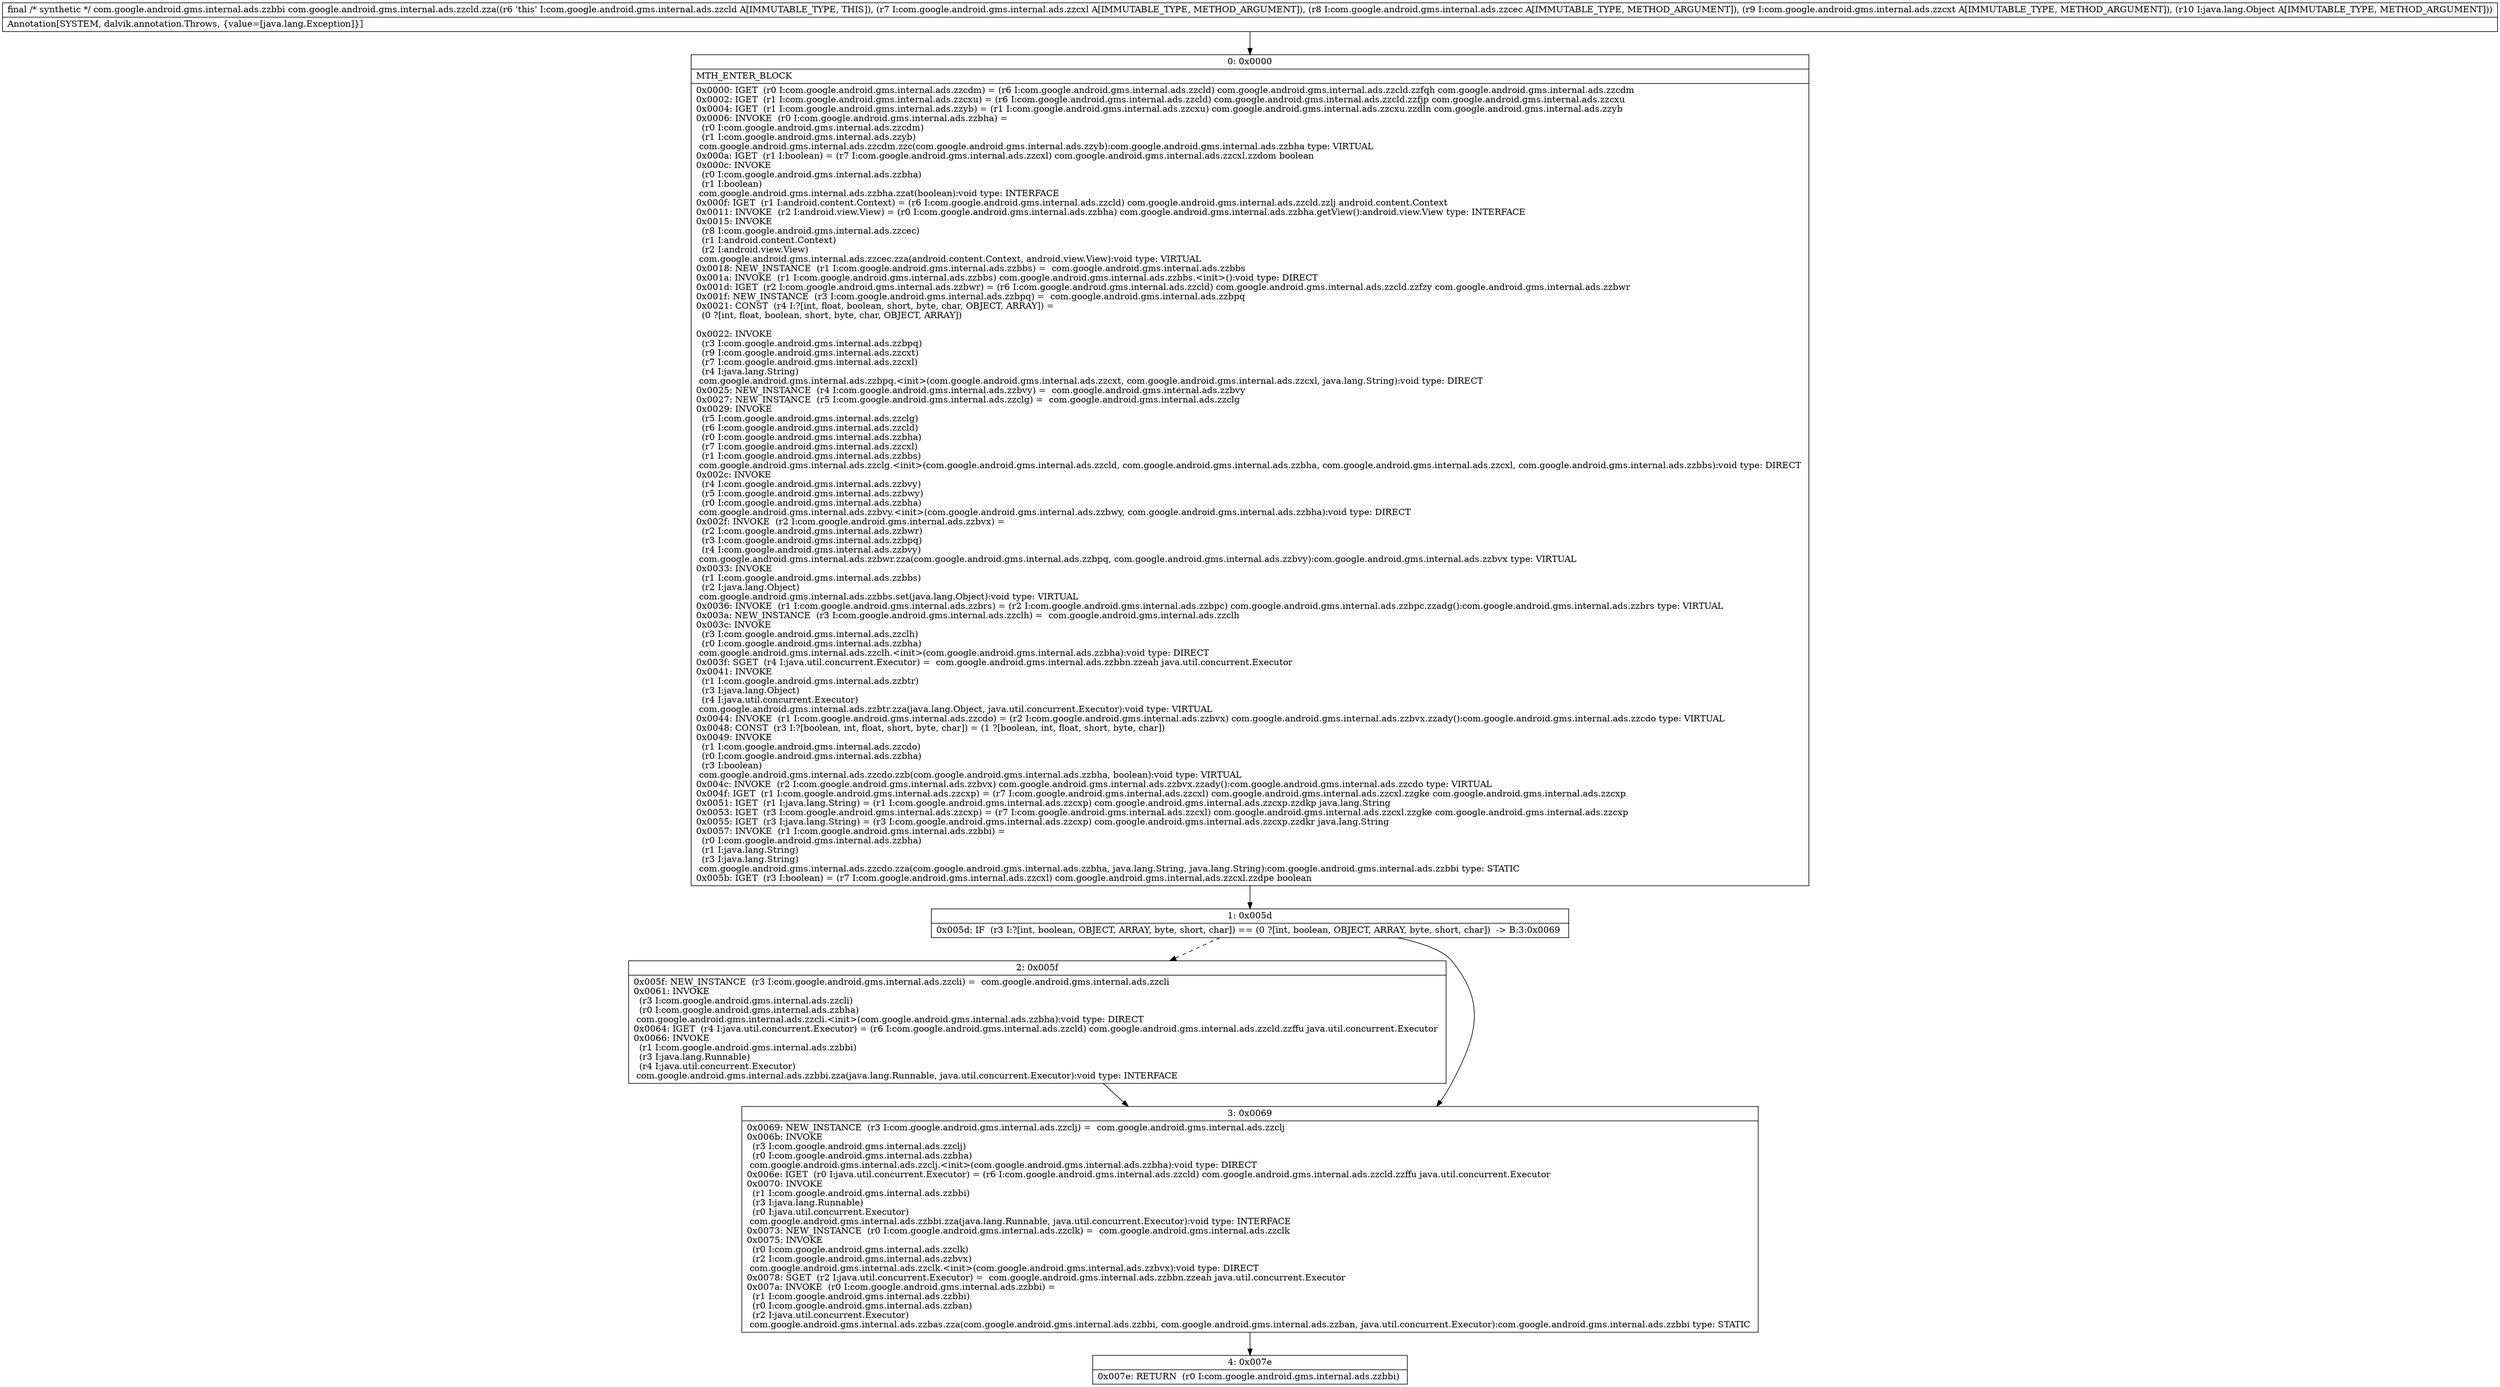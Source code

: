 digraph "CFG forcom.google.android.gms.internal.ads.zzcld.zza(Lcom\/google\/android\/gms\/internal\/ads\/zzcxl;Lcom\/google\/android\/gms\/internal\/ads\/zzcec;Lcom\/google\/android\/gms\/internal\/ads\/zzcxt;Ljava\/lang\/Object;)Lcom\/google\/android\/gms\/internal\/ads\/zzbbi;" {
Node_0 [shape=record,label="{0\:\ 0x0000|MTH_ENTER_BLOCK\l|0x0000: IGET  (r0 I:com.google.android.gms.internal.ads.zzcdm) = (r6 I:com.google.android.gms.internal.ads.zzcld) com.google.android.gms.internal.ads.zzcld.zzfqh com.google.android.gms.internal.ads.zzcdm \l0x0002: IGET  (r1 I:com.google.android.gms.internal.ads.zzcxu) = (r6 I:com.google.android.gms.internal.ads.zzcld) com.google.android.gms.internal.ads.zzcld.zzfjp com.google.android.gms.internal.ads.zzcxu \l0x0004: IGET  (r1 I:com.google.android.gms.internal.ads.zzyb) = (r1 I:com.google.android.gms.internal.ads.zzcxu) com.google.android.gms.internal.ads.zzcxu.zzdln com.google.android.gms.internal.ads.zzyb \l0x0006: INVOKE  (r0 I:com.google.android.gms.internal.ads.zzbha) = \l  (r0 I:com.google.android.gms.internal.ads.zzcdm)\l  (r1 I:com.google.android.gms.internal.ads.zzyb)\l com.google.android.gms.internal.ads.zzcdm.zzc(com.google.android.gms.internal.ads.zzyb):com.google.android.gms.internal.ads.zzbha type: VIRTUAL \l0x000a: IGET  (r1 I:boolean) = (r7 I:com.google.android.gms.internal.ads.zzcxl) com.google.android.gms.internal.ads.zzcxl.zzdom boolean \l0x000c: INVOKE  \l  (r0 I:com.google.android.gms.internal.ads.zzbha)\l  (r1 I:boolean)\l com.google.android.gms.internal.ads.zzbha.zzat(boolean):void type: INTERFACE \l0x000f: IGET  (r1 I:android.content.Context) = (r6 I:com.google.android.gms.internal.ads.zzcld) com.google.android.gms.internal.ads.zzcld.zzlj android.content.Context \l0x0011: INVOKE  (r2 I:android.view.View) = (r0 I:com.google.android.gms.internal.ads.zzbha) com.google.android.gms.internal.ads.zzbha.getView():android.view.View type: INTERFACE \l0x0015: INVOKE  \l  (r8 I:com.google.android.gms.internal.ads.zzcec)\l  (r1 I:android.content.Context)\l  (r2 I:android.view.View)\l com.google.android.gms.internal.ads.zzcec.zza(android.content.Context, android.view.View):void type: VIRTUAL \l0x0018: NEW_INSTANCE  (r1 I:com.google.android.gms.internal.ads.zzbbs) =  com.google.android.gms.internal.ads.zzbbs \l0x001a: INVOKE  (r1 I:com.google.android.gms.internal.ads.zzbbs) com.google.android.gms.internal.ads.zzbbs.\<init\>():void type: DIRECT \l0x001d: IGET  (r2 I:com.google.android.gms.internal.ads.zzbwr) = (r6 I:com.google.android.gms.internal.ads.zzcld) com.google.android.gms.internal.ads.zzcld.zzfzy com.google.android.gms.internal.ads.zzbwr \l0x001f: NEW_INSTANCE  (r3 I:com.google.android.gms.internal.ads.zzbpq) =  com.google.android.gms.internal.ads.zzbpq \l0x0021: CONST  (r4 I:?[int, float, boolean, short, byte, char, OBJECT, ARRAY]) = \l  (0 ?[int, float, boolean, short, byte, char, OBJECT, ARRAY])\l \l0x0022: INVOKE  \l  (r3 I:com.google.android.gms.internal.ads.zzbpq)\l  (r9 I:com.google.android.gms.internal.ads.zzcxt)\l  (r7 I:com.google.android.gms.internal.ads.zzcxl)\l  (r4 I:java.lang.String)\l com.google.android.gms.internal.ads.zzbpq.\<init\>(com.google.android.gms.internal.ads.zzcxt, com.google.android.gms.internal.ads.zzcxl, java.lang.String):void type: DIRECT \l0x0025: NEW_INSTANCE  (r4 I:com.google.android.gms.internal.ads.zzbvy) =  com.google.android.gms.internal.ads.zzbvy \l0x0027: NEW_INSTANCE  (r5 I:com.google.android.gms.internal.ads.zzclg) =  com.google.android.gms.internal.ads.zzclg \l0x0029: INVOKE  \l  (r5 I:com.google.android.gms.internal.ads.zzclg)\l  (r6 I:com.google.android.gms.internal.ads.zzcld)\l  (r0 I:com.google.android.gms.internal.ads.zzbha)\l  (r7 I:com.google.android.gms.internal.ads.zzcxl)\l  (r1 I:com.google.android.gms.internal.ads.zzbbs)\l com.google.android.gms.internal.ads.zzclg.\<init\>(com.google.android.gms.internal.ads.zzcld, com.google.android.gms.internal.ads.zzbha, com.google.android.gms.internal.ads.zzcxl, com.google.android.gms.internal.ads.zzbbs):void type: DIRECT \l0x002c: INVOKE  \l  (r4 I:com.google.android.gms.internal.ads.zzbvy)\l  (r5 I:com.google.android.gms.internal.ads.zzbwy)\l  (r0 I:com.google.android.gms.internal.ads.zzbha)\l com.google.android.gms.internal.ads.zzbvy.\<init\>(com.google.android.gms.internal.ads.zzbwy, com.google.android.gms.internal.ads.zzbha):void type: DIRECT \l0x002f: INVOKE  (r2 I:com.google.android.gms.internal.ads.zzbvx) = \l  (r2 I:com.google.android.gms.internal.ads.zzbwr)\l  (r3 I:com.google.android.gms.internal.ads.zzbpq)\l  (r4 I:com.google.android.gms.internal.ads.zzbvy)\l com.google.android.gms.internal.ads.zzbwr.zza(com.google.android.gms.internal.ads.zzbpq, com.google.android.gms.internal.ads.zzbvy):com.google.android.gms.internal.ads.zzbvx type: VIRTUAL \l0x0033: INVOKE  \l  (r1 I:com.google.android.gms.internal.ads.zzbbs)\l  (r2 I:java.lang.Object)\l com.google.android.gms.internal.ads.zzbbs.set(java.lang.Object):void type: VIRTUAL \l0x0036: INVOKE  (r1 I:com.google.android.gms.internal.ads.zzbrs) = (r2 I:com.google.android.gms.internal.ads.zzbpc) com.google.android.gms.internal.ads.zzbpc.zzadg():com.google.android.gms.internal.ads.zzbrs type: VIRTUAL \l0x003a: NEW_INSTANCE  (r3 I:com.google.android.gms.internal.ads.zzclh) =  com.google.android.gms.internal.ads.zzclh \l0x003c: INVOKE  \l  (r3 I:com.google.android.gms.internal.ads.zzclh)\l  (r0 I:com.google.android.gms.internal.ads.zzbha)\l com.google.android.gms.internal.ads.zzclh.\<init\>(com.google.android.gms.internal.ads.zzbha):void type: DIRECT \l0x003f: SGET  (r4 I:java.util.concurrent.Executor) =  com.google.android.gms.internal.ads.zzbbn.zzeah java.util.concurrent.Executor \l0x0041: INVOKE  \l  (r1 I:com.google.android.gms.internal.ads.zzbtr)\l  (r3 I:java.lang.Object)\l  (r4 I:java.util.concurrent.Executor)\l com.google.android.gms.internal.ads.zzbtr.zza(java.lang.Object, java.util.concurrent.Executor):void type: VIRTUAL \l0x0044: INVOKE  (r1 I:com.google.android.gms.internal.ads.zzcdo) = (r2 I:com.google.android.gms.internal.ads.zzbvx) com.google.android.gms.internal.ads.zzbvx.zzady():com.google.android.gms.internal.ads.zzcdo type: VIRTUAL \l0x0048: CONST  (r3 I:?[boolean, int, float, short, byte, char]) = (1 ?[boolean, int, float, short, byte, char]) \l0x0049: INVOKE  \l  (r1 I:com.google.android.gms.internal.ads.zzcdo)\l  (r0 I:com.google.android.gms.internal.ads.zzbha)\l  (r3 I:boolean)\l com.google.android.gms.internal.ads.zzcdo.zzb(com.google.android.gms.internal.ads.zzbha, boolean):void type: VIRTUAL \l0x004c: INVOKE  (r2 I:com.google.android.gms.internal.ads.zzbvx) com.google.android.gms.internal.ads.zzbvx.zzady():com.google.android.gms.internal.ads.zzcdo type: VIRTUAL \l0x004f: IGET  (r1 I:com.google.android.gms.internal.ads.zzcxp) = (r7 I:com.google.android.gms.internal.ads.zzcxl) com.google.android.gms.internal.ads.zzcxl.zzgke com.google.android.gms.internal.ads.zzcxp \l0x0051: IGET  (r1 I:java.lang.String) = (r1 I:com.google.android.gms.internal.ads.zzcxp) com.google.android.gms.internal.ads.zzcxp.zzdkp java.lang.String \l0x0053: IGET  (r3 I:com.google.android.gms.internal.ads.zzcxp) = (r7 I:com.google.android.gms.internal.ads.zzcxl) com.google.android.gms.internal.ads.zzcxl.zzgke com.google.android.gms.internal.ads.zzcxp \l0x0055: IGET  (r3 I:java.lang.String) = (r3 I:com.google.android.gms.internal.ads.zzcxp) com.google.android.gms.internal.ads.zzcxp.zzdkr java.lang.String \l0x0057: INVOKE  (r1 I:com.google.android.gms.internal.ads.zzbbi) = \l  (r0 I:com.google.android.gms.internal.ads.zzbha)\l  (r1 I:java.lang.String)\l  (r3 I:java.lang.String)\l com.google.android.gms.internal.ads.zzcdo.zza(com.google.android.gms.internal.ads.zzbha, java.lang.String, java.lang.String):com.google.android.gms.internal.ads.zzbbi type: STATIC \l0x005b: IGET  (r3 I:boolean) = (r7 I:com.google.android.gms.internal.ads.zzcxl) com.google.android.gms.internal.ads.zzcxl.zzdpe boolean \l}"];
Node_1 [shape=record,label="{1\:\ 0x005d|0x005d: IF  (r3 I:?[int, boolean, OBJECT, ARRAY, byte, short, char]) == (0 ?[int, boolean, OBJECT, ARRAY, byte, short, char])  \-\> B:3:0x0069 \l}"];
Node_2 [shape=record,label="{2\:\ 0x005f|0x005f: NEW_INSTANCE  (r3 I:com.google.android.gms.internal.ads.zzcli) =  com.google.android.gms.internal.ads.zzcli \l0x0061: INVOKE  \l  (r3 I:com.google.android.gms.internal.ads.zzcli)\l  (r0 I:com.google.android.gms.internal.ads.zzbha)\l com.google.android.gms.internal.ads.zzcli.\<init\>(com.google.android.gms.internal.ads.zzbha):void type: DIRECT \l0x0064: IGET  (r4 I:java.util.concurrent.Executor) = (r6 I:com.google.android.gms.internal.ads.zzcld) com.google.android.gms.internal.ads.zzcld.zzffu java.util.concurrent.Executor \l0x0066: INVOKE  \l  (r1 I:com.google.android.gms.internal.ads.zzbbi)\l  (r3 I:java.lang.Runnable)\l  (r4 I:java.util.concurrent.Executor)\l com.google.android.gms.internal.ads.zzbbi.zza(java.lang.Runnable, java.util.concurrent.Executor):void type: INTERFACE \l}"];
Node_3 [shape=record,label="{3\:\ 0x0069|0x0069: NEW_INSTANCE  (r3 I:com.google.android.gms.internal.ads.zzclj) =  com.google.android.gms.internal.ads.zzclj \l0x006b: INVOKE  \l  (r3 I:com.google.android.gms.internal.ads.zzclj)\l  (r0 I:com.google.android.gms.internal.ads.zzbha)\l com.google.android.gms.internal.ads.zzclj.\<init\>(com.google.android.gms.internal.ads.zzbha):void type: DIRECT \l0x006e: IGET  (r0 I:java.util.concurrent.Executor) = (r6 I:com.google.android.gms.internal.ads.zzcld) com.google.android.gms.internal.ads.zzcld.zzffu java.util.concurrent.Executor \l0x0070: INVOKE  \l  (r1 I:com.google.android.gms.internal.ads.zzbbi)\l  (r3 I:java.lang.Runnable)\l  (r0 I:java.util.concurrent.Executor)\l com.google.android.gms.internal.ads.zzbbi.zza(java.lang.Runnable, java.util.concurrent.Executor):void type: INTERFACE \l0x0073: NEW_INSTANCE  (r0 I:com.google.android.gms.internal.ads.zzclk) =  com.google.android.gms.internal.ads.zzclk \l0x0075: INVOKE  \l  (r0 I:com.google.android.gms.internal.ads.zzclk)\l  (r2 I:com.google.android.gms.internal.ads.zzbvx)\l com.google.android.gms.internal.ads.zzclk.\<init\>(com.google.android.gms.internal.ads.zzbvx):void type: DIRECT \l0x0078: SGET  (r2 I:java.util.concurrent.Executor) =  com.google.android.gms.internal.ads.zzbbn.zzeah java.util.concurrent.Executor \l0x007a: INVOKE  (r0 I:com.google.android.gms.internal.ads.zzbbi) = \l  (r1 I:com.google.android.gms.internal.ads.zzbbi)\l  (r0 I:com.google.android.gms.internal.ads.zzban)\l  (r2 I:java.util.concurrent.Executor)\l com.google.android.gms.internal.ads.zzbas.zza(com.google.android.gms.internal.ads.zzbbi, com.google.android.gms.internal.ads.zzban, java.util.concurrent.Executor):com.google.android.gms.internal.ads.zzbbi type: STATIC \l}"];
Node_4 [shape=record,label="{4\:\ 0x007e|0x007e: RETURN  (r0 I:com.google.android.gms.internal.ads.zzbbi) \l}"];
MethodNode[shape=record,label="{final \/* synthetic *\/ com.google.android.gms.internal.ads.zzbbi com.google.android.gms.internal.ads.zzcld.zza((r6 'this' I:com.google.android.gms.internal.ads.zzcld A[IMMUTABLE_TYPE, THIS]), (r7 I:com.google.android.gms.internal.ads.zzcxl A[IMMUTABLE_TYPE, METHOD_ARGUMENT]), (r8 I:com.google.android.gms.internal.ads.zzcec A[IMMUTABLE_TYPE, METHOD_ARGUMENT]), (r9 I:com.google.android.gms.internal.ads.zzcxt A[IMMUTABLE_TYPE, METHOD_ARGUMENT]), (r10 I:java.lang.Object A[IMMUTABLE_TYPE, METHOD_ARGUMENT]))  | Annotation[SYSTEM, dalvik.annotation.Throws, \{value=[java.lang.Exception]\}]\l}"];
MethodNode -> Node_0;
Node_0 -> Node_1;
Node_1 -> Node_2[style=dashed];
Node_1 -> Node_3;
Node_2 -> Node_3;
Node_3 -> Node_4;
}

